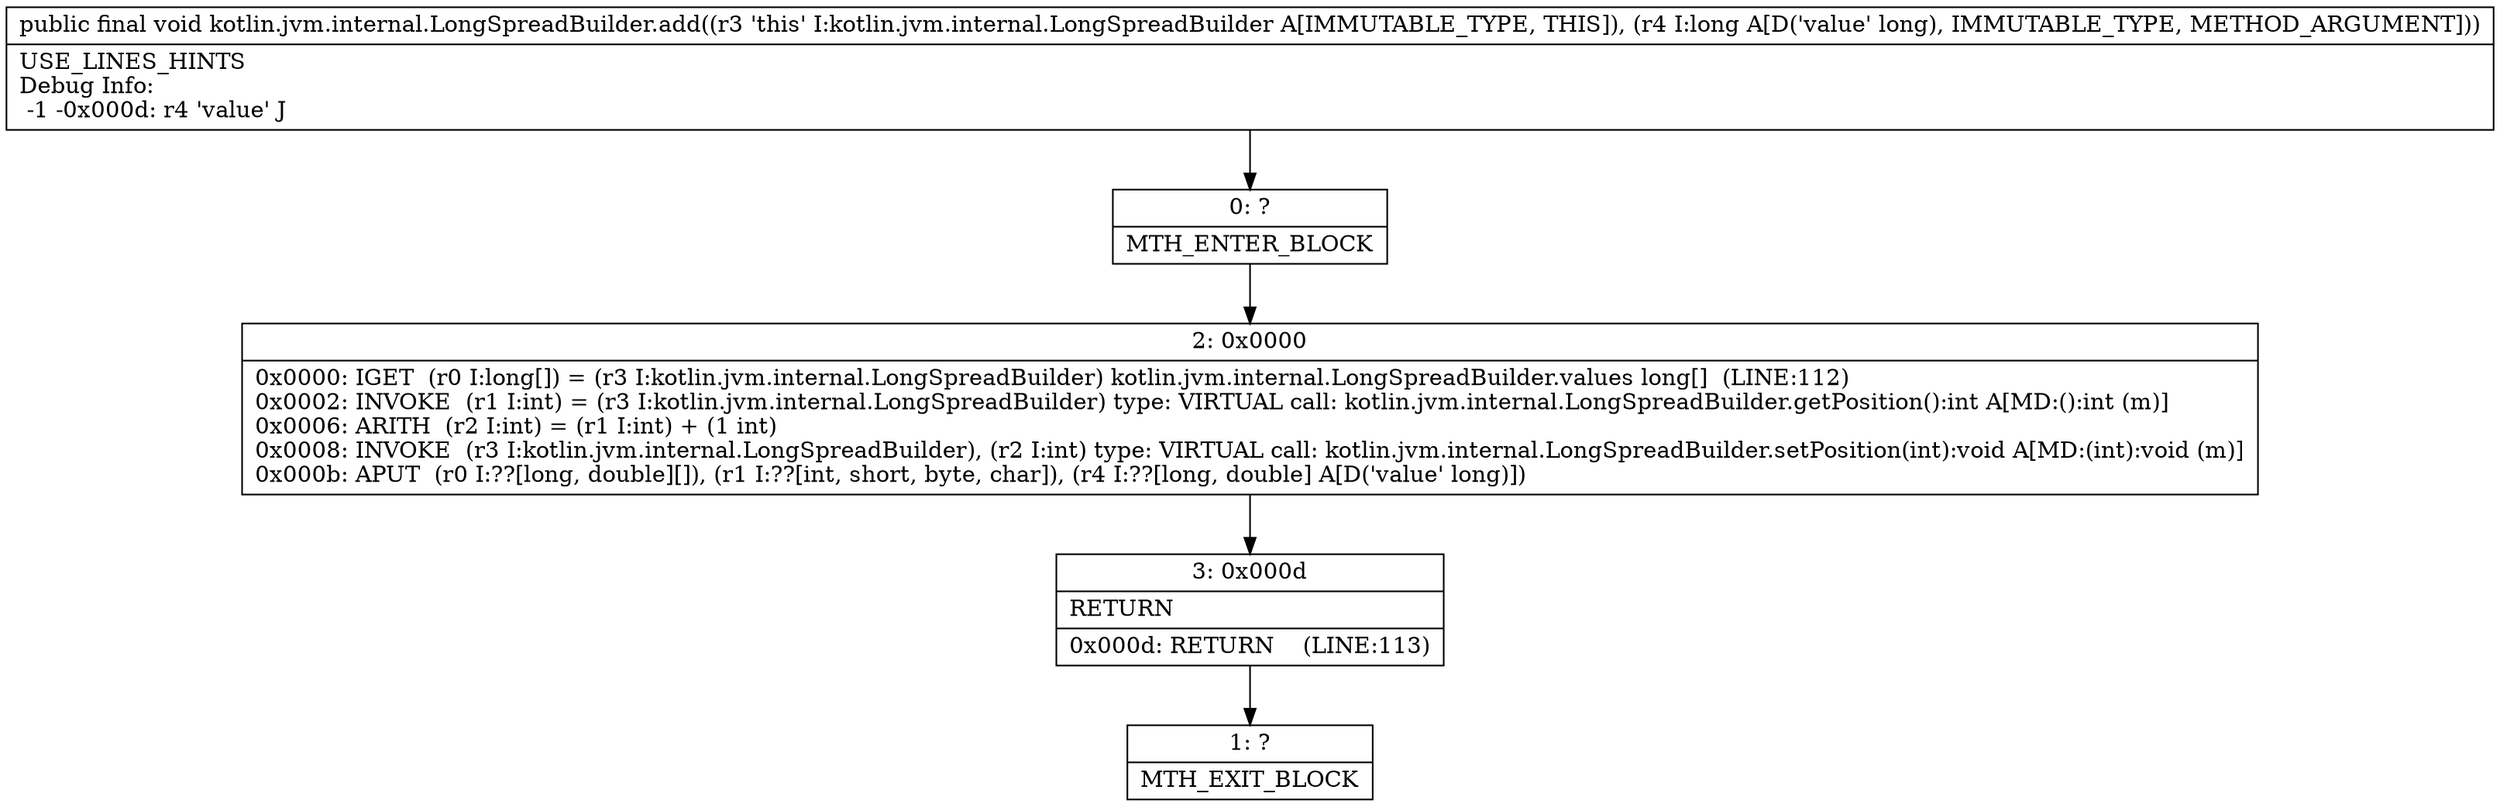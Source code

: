 digraph "CFG forkotlin.jvm.internal.LongSpreadBuilder.add(J)V" {
Node_0 [shape=record,label="{0\:\ ?|MTH_ENTER_BLOCK\l}"];
Node_2 [shape=record,label="{2\:\ 0x0000|0x0000: IGET  (r0 I:long[]) = (r3 I:kotlin.jvm.internal.LongSpreadBuilder) kotlin.jvm.internal.LongSpreadBuilder.values long[]  (LINE:112)\l0x0002: INVOKE  (r1 I:int) = (r3 I:kotlin.jvm.internal.LongSpreadBuilder) type: VIRTUAL call: kotlin.jvm.internal.LongSpreadBuilder.getPosition():int A[MD:():int (m)]\l0x0006: ARITH  (r2 I:int) = (r1 I:int) + (1 int) \l0x0008: INVOKE  (r3 I:kotlin.jvm.internal.LongSpreadBuilder), (r2 I:int) type: VIRTUAL call: kotlin.jvm.internal.LongSpreadBuilder.setPosition(int):void A[MD:(int):void (m)]\l0x000b: APUT  (r0 I:??[long, double][]), (r1 I:??[int, short, byte, char]), (r4 I:??[long, double] A[D('value' long)]) \l}"];
Node_3 [shape=record,label="{3\:\ 0x000d|RETURN\l|0x000d: RETURN    (LINE:113)\l}"];
Node_1 [shape=record,label="{1\:\ ?|MTH_EXIT_BLOCK\l}"];
MethodNode[shape=record,label="{public final void kotlin.jvm.internal.LongSpreadBuilder.add((r3 'this' I:kotlin.jvm.internal.LongSpreadBuilder A[IMMUTABLE_TYPE, THIS]), (r4 I:long A[D('value' long), IMMUTABLE_TYPE, METHOD_ARGUMENT]))  | USE_LINES_HINTS\lDebug Info:\l  \-1 \-0x000d: r4 'value' J\l}"];
MethodNode -> Node_0;Node_0 -> Node_2;
Node_2 -> Node_3;
Node_3 -> Node_1;
}

